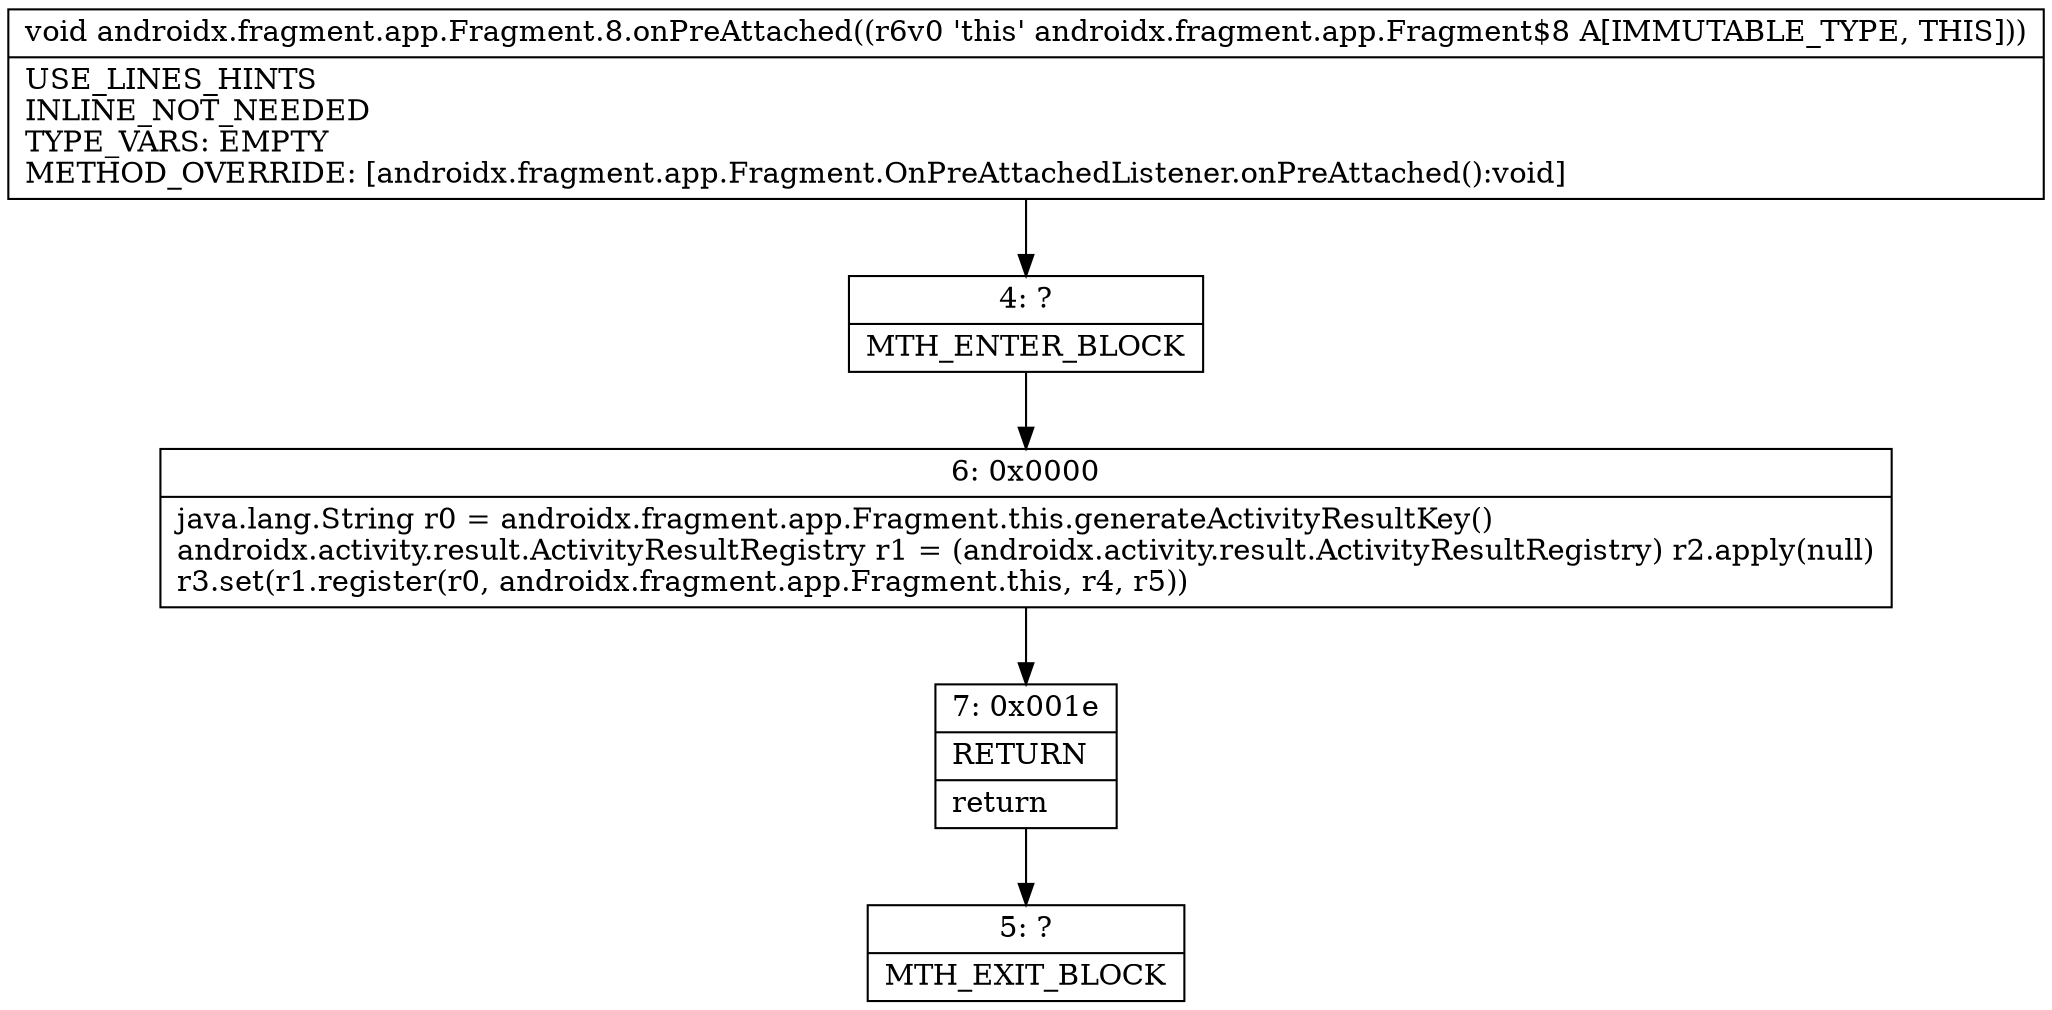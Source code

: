 digraph "CFG forandroidx.fragment.app.Fragment.8.onPreAttached()V" {
Node_4 [shape=record,label="{4\:\ ?|MTH_ENTER_BLOCK\l}"];
Node_6 [shape=record,label="{6\:\ 0x0000|java.lang.String r0 = androidx.fragment.app.Fragment.this.generateActivityResultKey()\landroidx.activity.result.ActivityResultRegistry r1 = (androidx.activity.result.ActivityResultRegistry) r2.apply(null)\lr3.set(r1.register(r0, androidx.fragment.app.Fragment.this, r4, r5))\l}"];
Node_7 [shape=record,label="{7\:\ 0x001e|RETURN\l|return\l}"];
Node_5 [shape=record,label="{5\:\ ?|MTH_EXIT_BLOCK\l}"];
MethodNode[shape=record,label="{void androidx.fragment.app.Fragment.8.onPreAttached((r6v0 'this' androidx.fragment.app.Fragment$8 A[IMMUTABLE_TYPE, THIS]))  | USE_LINES_HINTS\lINLINE_NOT_NEEDED\lTYPE_VARS: EMPTY\lMETHOD_OVERRIDE: [androidx.fragment.app.Fragment.OnPreAttachedListener.onPreAttached():void]\l}"];
MethodNode -> Node_4;Node_4 -> Node_6;
Node_6 -> Node_7;
Node_7 -> Node_5;
}

